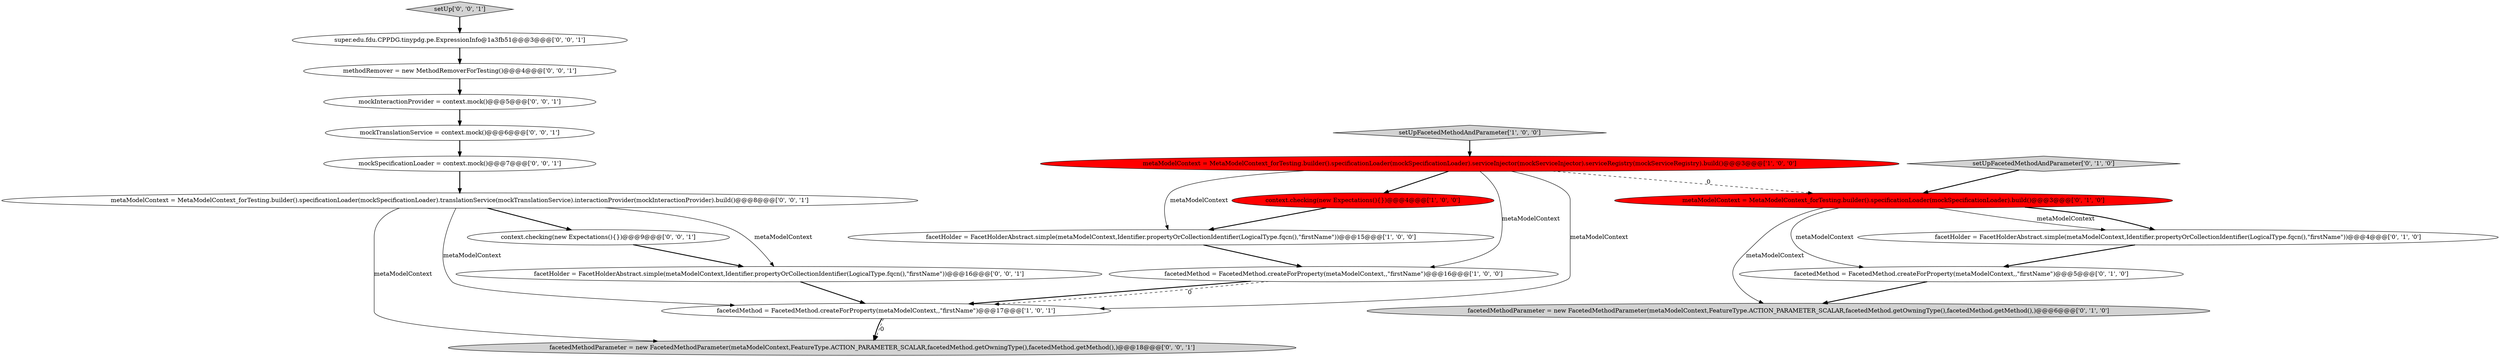 digraph {
2 [style = filled, label = "metaModelContext = MetaModelContext_forTesting.builder().specificationLoader(mockSpecificationLoader).serviceInjector(mockServiceInjector).serviceRegistry(mockServiceRegistry).build()@@@3@@@['1', '0', '0']", fillcolor = red, shape = ellipse image = "AAA1AAABBB1BBB"];
7 [style = filled, label = "facetedMethodParameter = new FacetedMethodParameter(metaModelContext,FeatureType.ACTION_PARAMETER_SCALAR,facetedMethod.getOwningType(),facetedMethod.getMethod(),)@@@6@@@['0', '1', '0']", fillcolor = lightgray, shape = ellipse image = "AAA0AAABBB2BBB"];
9 [style = filled, label = "facetedMethod = FacetedMethod.createForProperty(metaModelContext,,\"firstName\")@@@5@@@['0', '1', '0']", fillcolor = white, shape = ellipse image = "AAA0AAABBB2BBB"];
3 [style = filled, label = "facetHolder = FacetHolderAbstract.simple(metaModelContext,Identifier.propertyOrCollectionIdentifier(LogicalType.fqcn(),\"firstName\"))@@@15@@@['1', '0', '0']", fillcolor = white, shape = ellipse image = "AAA0AAABBB1BBB"];
4 [style = filled, label = "context.checking(new Expectations(){})@@@4@@@['1', '0', '0']", fillcolor = red, shape = ellipse image = "AAA1AAABBB1BBB"];
8 [style = filled, label = "metaModelContext = MetaModelContext_forTesting.builder().specificationLoader(mockSpecificationLoader).build()@@@3@@@['0', '1', '0']", fillcolor = red, shape = ellipse image = "AAA1AAABBB2BBB"];
13 [style = filled, label = "context.checking(new Expectations(){})@@@9@@@['0', '0', '1']", fillcolor = white, shape = ellipse image = "AAA0AAABBB3BBB"];
6 [style = filled, label = "facetHolder = FacetHolderAbstract.simple(metaModelContext,Identifier.propertyOrCollectionIdentifier(LogicalType.fqcn(),\"firstName\"))@@@4@@@['0', '1', '0']", fillcolor = white, shape = ellipse image = "AAA0AAABBB2BBB"];
10 [style = filled, label = "setUpFacetedMethodAndParameter['0', '1', '0']", fillcolor = lightgray, shape = diamond image = "AAA0AAABBB2BBB"];
14 [style = filled, label = "super.edu.fdu.CPPDG.tinypdg.pe.ExpressionInfo@1a3fb51@@@3@@@['0', '0', '1']", fillcolor = white, shape = ellipse image = "AAA0AAABBB3BBB"];
20 [style = filled, label = "setUp['0', '0', '1']", fillcolor = lightgray, shape = diamond image = "AAA0AAABBB3BBB"];
11 [style = filled, label = "mockTranslationService = context.mock()@@@6@@@['0', '0', '1']", fillcolor = white, shape = ellipse image = "AAA0AAABBB3BBB"];
16 [style = filled, label = "methodRemover = new MethodRemoverForTesting()@@@4@@@['0', '0', '1']", fillcolor = white, shape = ellipse image = "AAA0AAABBB3BBB"];
19 [style = filled, label = "metaModelContext = MetaModelContext_forTesting.builder().specificationLoader(mockSpecificationLoader).translationService(mockTranslationService).interactionProvider(mockInteractionProvider).build()@@@8@@@['0', '0', '1']", fillcolor = white, shape = ellipse image = "AAA0AAABBB3BBB"];
15 [style = filled, label = "mockSpecificationLoader = context.mock()@@@7@@@['0', '0', '1']", fillcolor = white, shape = ellipse image = "AAA0AAABBB3BBB"];
5 [style = filled, label = "facetedMethod = FacetedMethod.createForProperty(metaModelContext,,\"firstName\")@@@16@@@['1', '0', '0']", fillcolor = white, shape = ellipse image = "AAA0AAABBB1BBB"];
1 [style = filled, label = "setUpFacetedMethodAndParameter['1', '0', '0']", fillcolor = lightgray, shape = diamond image = "AAA0AAABBB1BBB"];
17 [style = filled, label = "mockInteractionProvider = context.mock()@@@5@@@['0', '0', '1']", fillcolor = white, shape = ellipse image = "AAA0AAABBB3BBB"];
18 [style = filled, label = "facetedMethodParameter = new FacetedMethodParameter(metaModelContext,FeatureType.ACTION_PARAMETER_SCALAR,facetedMethod.getOwningType(),facetedMethod.getMethod(),)@@@18@@@['0', '0', '1']", fillcolor = lightgray, shape = ellipse image = "AAA0AAABBB3BBB"];
0 [style = filled, label = "facetedMethod = FacetedMethod.createForProperty(metaModelContext,,\"firstName\")@@@17@@@['1', '0', '1']", fillcolor = white, shape = ellipse image = "AAA0AAABBB1BBB"];
12 [style = filled, label = "facetHolder = FacetHolderAbstract.simple(metaModelContext,Identifier.propertyOrCollectionIdentifier(LogicalType.fqcn(),\"firstName\"))@@@16@@@['0', '0', '1']", fillcolor = white, shape = ellipse image = "AAA0AAABBB3BBB"];
14->16 [style = bold, label=""];
4->3 [style = bold, label=""];
2->5 [style = solid, label="metaModelContext"];
8->6 [style = solid, label="metaModelContext"];
8->6 [style = bold, label=""];
20->14 [style = bold, label=""];
16->17 [style = bold, label=""];
19->0 [style = solid, label="metaModelContext"];
9->7 [style = bold, label=""];
15->19 [style = bold, label=""];
2->4 [style = bold, label=""];
12->0 [style = bold, label=""];
2->8 [style = dashed, label="0"];
8->7 [style = solid, label="metaModelContext"];
11->15 [style = bold, label=""];
2->0 [style = solid, label="metaModelContext"];
3->5 [style = bold, label=""];
13->12 [style = bold, label=""];
19->13 [style = bold, label=""];
10->8 [style = bold, label=""];
5->0 [style = bold, label=""];
19->18 [style = solid, label="metaModelContext"];
2->3 [style = solid, label="metaModelContext"];
19->12 [style = solid, label="metaModelContext"];
0->18 [style = dashed, label="0"];
0->18 [style = bold, label=""];
5->0 [style = dashed, label="0"];
1->2 [style = bold, label=""];
6->9 [style = bold, label=""];
8->9 [style = solid, label="metaModelContext"];
17->11 [style = bold, label=""];
}
